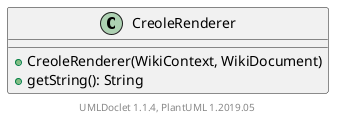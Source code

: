 @startuml

    class CreoleRenderer [[CreoleRenderer.html]] {
        +CreoleRenderer(WikiContext, WikiDocument)
        +getString(): String
    }


    center footer UMLDoclet 1.1.4, PlantUML 1.2019.05
@enduml
